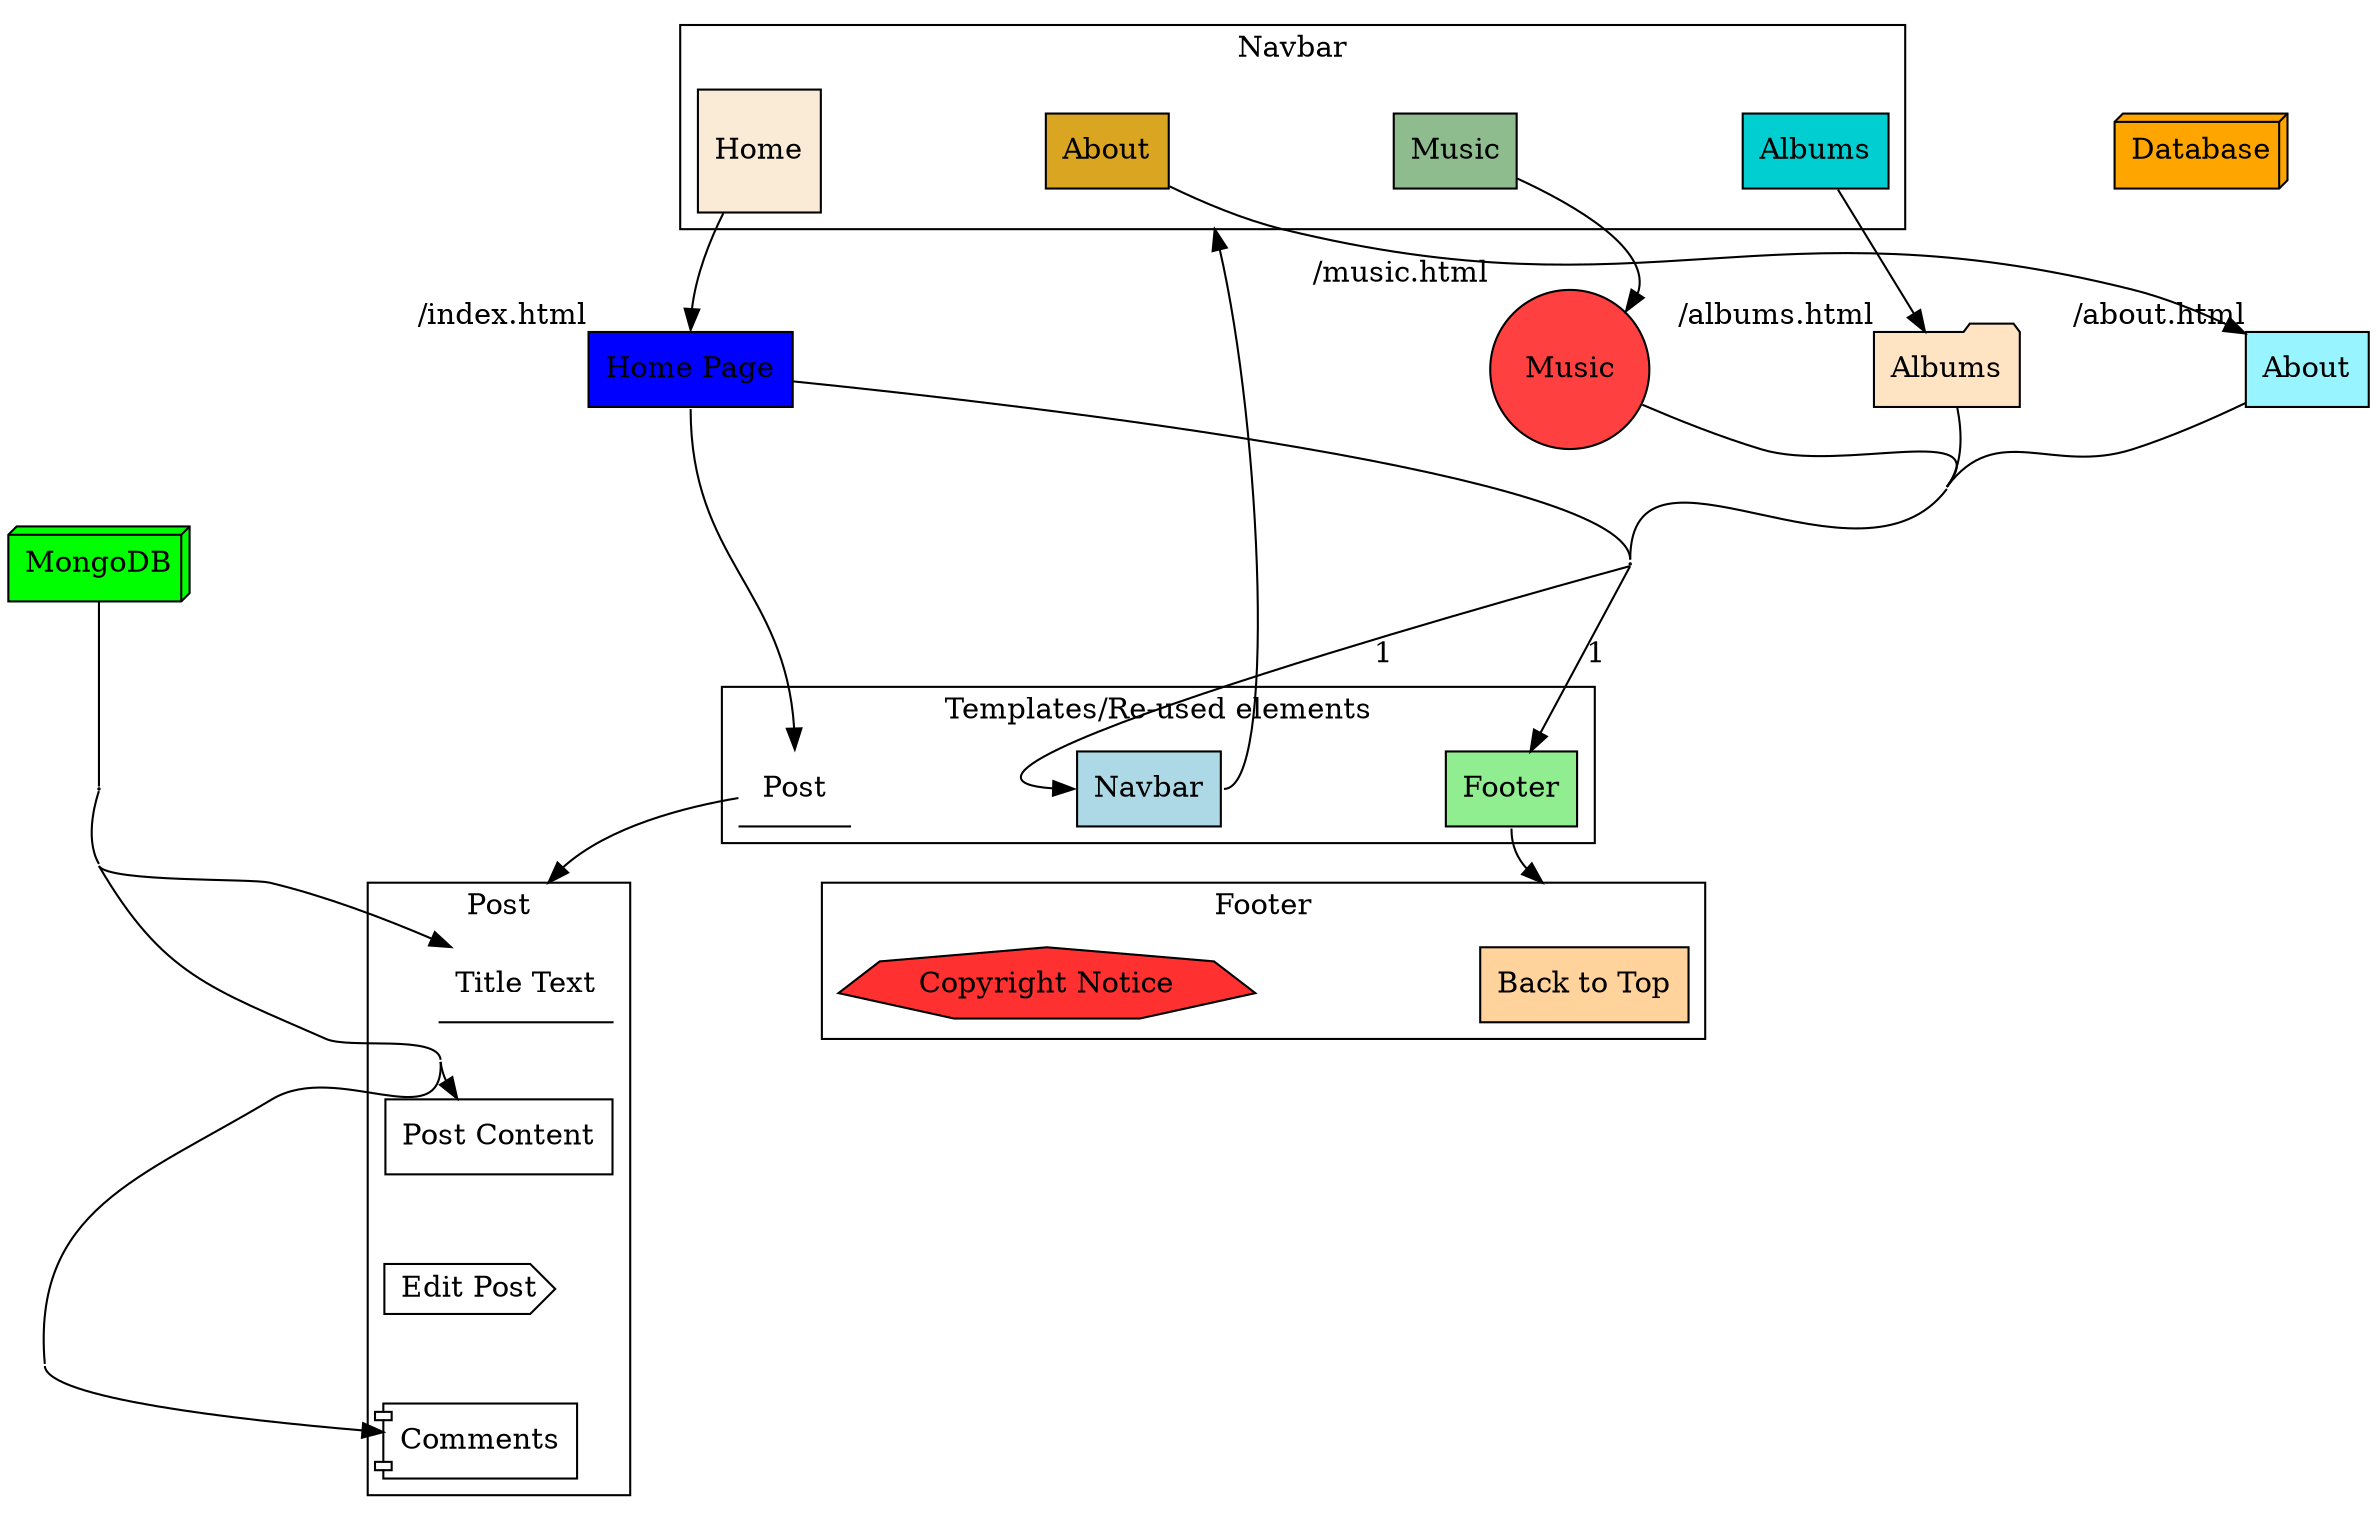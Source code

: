 digraph "D" {
  compound=true;
  nodesep=1.5;
  concentrate=true;
  splines=true;
  overlap=true;
  group=true;
  // Base elements
  home[shape=box,fillcolor=blue,style=filled,label="Home Page",xlabel="/index.html"];
  musicGallery[shape=circle,fillcolor=brown1,style=filled,label="Music",xlabel="/music.html"];
  albums[shape=folder,fillcolor=bisque,style=filled,label="Albums",xlabel="/albums.html"];
  about[shape=box,fillcolor=cadetblue1,style=filled,label="About",xlabel="/about.html"];
  // DB's
  sqldb[shape=box3d,style=filled,fillcolor=orange,label="Database"];
  mdb[shape=box3d,style=filled,fillcolor=green,label="MongoDB"];
  // Template elements
  subgraph cluster_PT {
      label="Templates/Re-used elements";
      pt_Footer[shape=rectangle,fillcolor=lightgreen,style=filled,label="Footer"];
      pt_Post[shape=underline,label="Post"];
      pt_Navbar[shape=rectangle,fillcolor=lightblue,style=filled,label="Navbar"];
  }
  // Navbar elements
  subgraph cluster_NB {
    label="Navbar";
    nb_About[shape=rectangle,fillcolor=goldenrod,style=filled,label="About"];
    nb_Albums[shape=rect,fillcolor=darkturquoise,style=filled,label="Albums"];
    nb_Music[shape=rect,fillcolor=darkseagreen,style=filled,label="Music"];
    nb_Home[shape=square,fillcolor=antiquewhite,style=filled,label="Home"];
  }

  // Footer elements
  subgraph cluster_FT {
    label="Footer";
    ft_ToTop[shape=rect,fillcolor=burlywood1,style=filled,label="Back to Top"];
    ft_Copyright[shape=septagon,fillcolor=firebrick1,style=filled,label="Copyright Notice"];
  }

  // Post elements
  subgraph cluster_PST {
    label="Post";
    pst_Title[shape=underline,label="Title Text"];
    pst_Content[shape=box,label="Post Content"];
    pst_Edit[shape=cds,label="Edit Post"];
    pst_Comments[shape=component,label="Comments"];
    // Order from top to bottom
    {
      pst_Title -> pst_Content -> pst_Edit -> pst_Comments [style=invisible,arrowhead=none,minlen=1.0];
    }
  }

  // Order
  home -> musicGallery -> albums -> about [style=invis,minlen=0.1]
  // Relations
  in1 [shape=point,width=0.01,height=0.01];
  mdb -> in1 [arrowhead=none,dir=none,group="dblinks"];
  in1 -> {pst_Content;pst_Title;pst_Comments} [group="dblinks"];

  pt_Navbar:e -> nb_About:e [lhead=cluster_NB];
  pt_Footer:s -> ft_ToTop:n [lhead=cluster_FT];
  pt_Post -> pst_Title:n [lhead=cluster_PST];

  nb_Home -> home:n;
  nb_Music -> musicGallery:ne;
  nb_Albums -> albums;
  nb_About -> about;

  intermediate_node [shape=point,width=0.01,height=0.01];
  {musicGallery;albums;about;home;} -> intermediate_node:n [dir=none, group="snake"];
  intermediate_node -> pt_Navbar:w [label="1"];
  intermediate_node -> pt_Footer [label="1"];
  home:s -> pt_Post:n;
}
